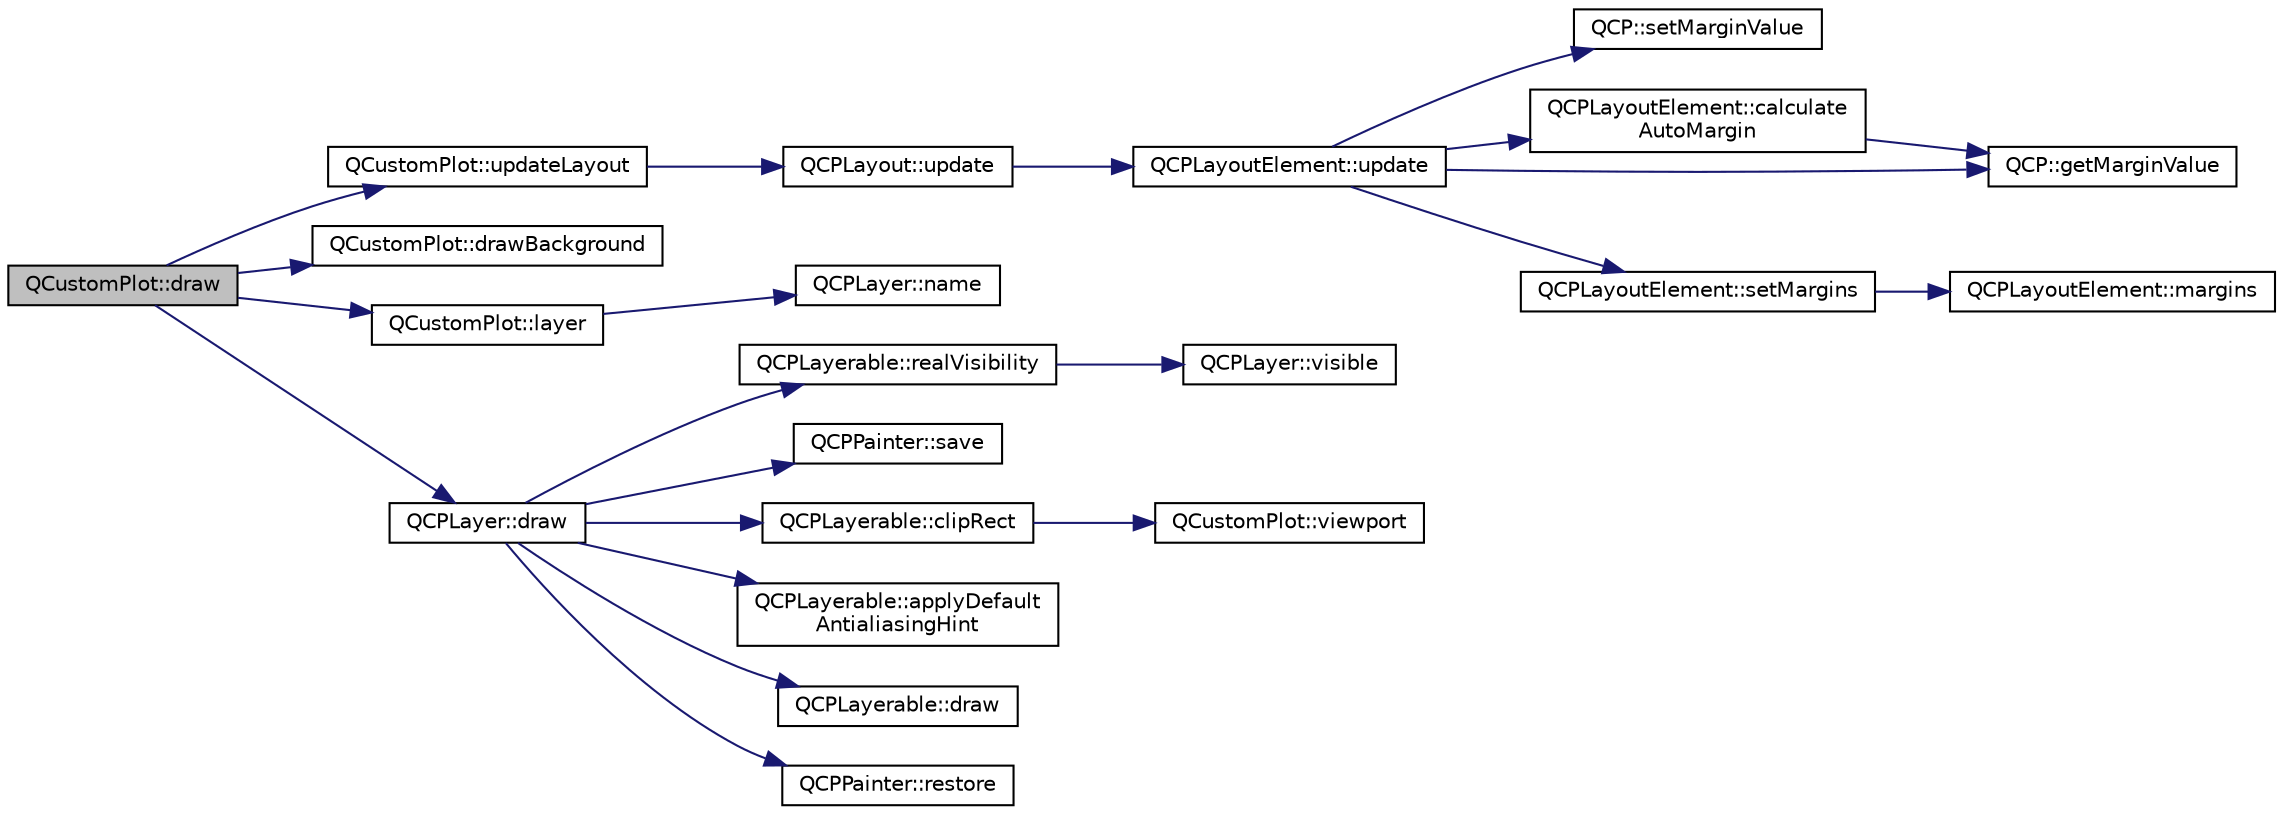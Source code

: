 digraph "QCustomPlot::draw"
{
  edge [fontname="Helvetica",fontsize="10",labelfontname="Helvetica",labelfontsize="10"];
  node [fontname="Helvetica",fontsize="10",shape=record];
  rankdir="LR";
  Node311 [label="QCustomPlot::draw",height=0.2,width=0.4,color="black", fillcolor="grey75", style="filled", fontcolor="black"];
  Node311 -> Node312 [color="midnightblue",fontsize="10",style="solid",fontname="Helvetica"];
  Node312 [label="QCustomPlot::updateLayout",height=0.2,width=0.4,color="black", fillcolor="white", style="filled",URL="$class_q_custom_plot.html#a6e6693e2c249f65437382ffd93405e04"];
  Node312 -> Node313 [color="midnightblue",fontsize="10",style="solid",fontname="Helvetica"];
  Node313 [label="QCPLayout::update",height=0.2,width=0.4,color="black", fillcolor="white", style="filled",URL="$class_q_c_p_layout.html#a48ecc9c98ea90b547c3e27a931a8f7bd"];
  Node313 -> Node314 [color="midnightblue",fontsize="10",style="solid",fontname="Helvetica"];
  Node314 [label="QCPLayoutElement::update",height=0.2,width=0.4,color="black", fillcolor="white", style="filled",URL="$class_q_c_p_layout_element.html#a929c2ec62e0e0e1d8418eaa802e2af9b"];
  Node314 -> Node315 [color="midnightblue",fontsize="10",style="solid",fontname="Helvetica"];
  Node315 [label="QCP::setMarginValue",height=0.2,width=0.4,color="black", fillcolor="white", style="filled",URL="$namespace_q_c_p.html#afbf6e3084c108f2bb4372107945ee82f"];
  Node314 -> Node316 [color="midnightblue",fontsize="10",style="solid",fontname="Helvetica"];
  Node316 [label="QCPLayoutElement::calculate\lAutoMargin",height=0.2,width=0.4,color="black", fillcolor="white", style="filled",URL="$class_q_c_p_layout_element.html#a005c9f0fe84bc1591a2cf2c46fd477b4"];
  Node316 -> Node317 [color="midnightblue",fontsize="10",style="solid",fontname="Helvetica"];
  Node317 [label="QCP::getMarginValue",height=0.2,width=0.4,color="black", fillcolor="white", style="filled",URL="$namespace_q_c_p.html#a23a2679d3495c444acc26acc61e35b5b"];
  Node314 -> Node317 [color="midnightblue",fontsize="10",style="solid",fontname="Helvetica"];
  Node314 -> Node318 [color="midnightblue",fontsize="10",style="solid",fontname="Helvetica"];
  Node318 [label="QCPLayoutElement::setMargins",height=0.2,width=0.4,color="black", fillcolor="white", style="filled",URL="$class_q_c_p_layout_element.html#a8f450b1f3f992ad576fce2c63d8b79cf"];
  Node318 -> Node319 [color="midnightblue",fontsize="10",style="solid",fontname="Helvetica"];
  Node319 [label="QCPLayoutElement::margins",height=0.2,width=0.4,color="black", fillcolor="white", style="filled",URL="$class_q_c_p_layout_element.html#af4ac9450aa2d60863bf3a8ea0c940c9d"];
  Node311 -> Node320 [color="midnightblue",fontsize="10",style="solid",fontname="Helvetica"];
  Node320 [label="QCustomPlot::drawBackground",height=0.2,width=0.4,color="black", fillcolor="white", style="filled",URL="$class_q_custom_plot.html#a05dd52438cee4353b18c1e53a439008d"];
  Node311 -> Node321 [color="midnightblue",fontsize="10",style="solid",fontname="Helvetica"];
  Node321 [label="QCustomPlot::layer",height=0.2,width=0.4,color="black", fillcolor="white", style="filled",URL="$class_q_custom_plot.html#a0a96244e7773b242ef23c32b7bdfb159"];
  Node321 -> Node322 [color="midnightblue",fontsize="10",style="solid",fontname="Helvetica"];
  Node322 [label="QCPLayer::name",height=0.2,width=0.4,color="black", fillcolor="white", style="filled",URL="$class_q_c_p_layer.html#a37806f662b50b588fb1029a14fc5ef50"];
  Node311 -> Node323 [color="midnightblue",fontsize="10",style="solid",fontname="Helvetica"];
  Node323 [label="QCPLayer::draw",height=0.2,width=0.4,color="black", fillcolor="white", style="filled",URL="$class_q_c_p_layer.html#ab831a99c8d30b15ec4533ca341e8813b"];
  Node323 -> Node324 [color="midnightblue",fontsize="10",style="solid",fontname="Helvetica"];
  Node324 [label="QCPLayerable::realVisibility",height=0.2,width=0.4,color="black", fillcolor="white", style="filled",URL="$class_q_c_p_layerable.html#ab054e88f15d485defcb95e7376f119e7"];
  Node324 -> Node325 [color="midnightblue",fontsize="10",style="solid",fontname="Helvetica"];
  Node325 [label="QCPLayer::visible",height=0.2,width=0.4,color="black", fillcolor="white", style="filled",URL="$class_q_c_p_layer.html#ad1cc2d6b32d2abb33c7f449b964e068c"];
  Node323 -> Node326 [color="midnightblue",fontsize="10",style="solid",fontname="Helvetica"];
  Node326 [label="QCPPainter::save",height=0.2,width=0.4,color="black", fillcolor="white", style="filled",URL="$class_q_c_p_painter.html#a8fd6821ee6fecbfa04444c9062912abd"];
  Node323 -> Node327 [color="midnightblue",fontsize="10",style="solid",fontname="Helvetica"];
  Node327 [label="QCPLayerable::clipRect",height=0.2,width=0.4,color="black", fillcolor="white", style="filled",URL="$class_q_c_p_layerable.html#acbcfc9ecc75433747b1978a77b1864b3"];
  Node327 -> Node328 [color="midnightblue",fontsize="10",style="solid",fontname="Helvetica"];
  Node328 [label="QCustomPlot::viewport",height=0.2,width=0.4,color="black", fillcolor="white", style="filled",URL="$class_q_custom_plot.html#a19842409b18f556b256d05e97fffc670"];
  Node323 -> Node329 [color="midnightblue",fontsize="10",style="solid",fontname="Helvetica"];
  Node329 [label="QCPLayerable::applyDefault\lAntialiasingHint",height=0.2,width=0.4,color="black", fillcolor="white", style="filled",URL="$class_q_c_p_layerable.html#afdf83ddc6a265cbf4c89fe99d3d93473"];
  Node323 -> Node330 [color="midnightblue",fontsize="10",style="solid",fontname="Helvetica"];
  Node330 [label="QCPLayerable::draw",height=0.2,width=0.4,color="black", fillcolor="white", style="filled",URL="$class_q_c_p_layerable.html#aecf2f7087482d4b6a78cb2770e5ed12d"];
  Node323 -> Node331 [color="midnightblue",fontsize="10",style="solid",fontname="Helvetica"];
  Node331 [label="QCPPainter::restore",height=0.2,width=0.4,color="black", fillcolor="white", style="filled",URL="$class_q_c_p_painter.html#a64908e6298d5bbd83457dc987cc3a022"];
}

